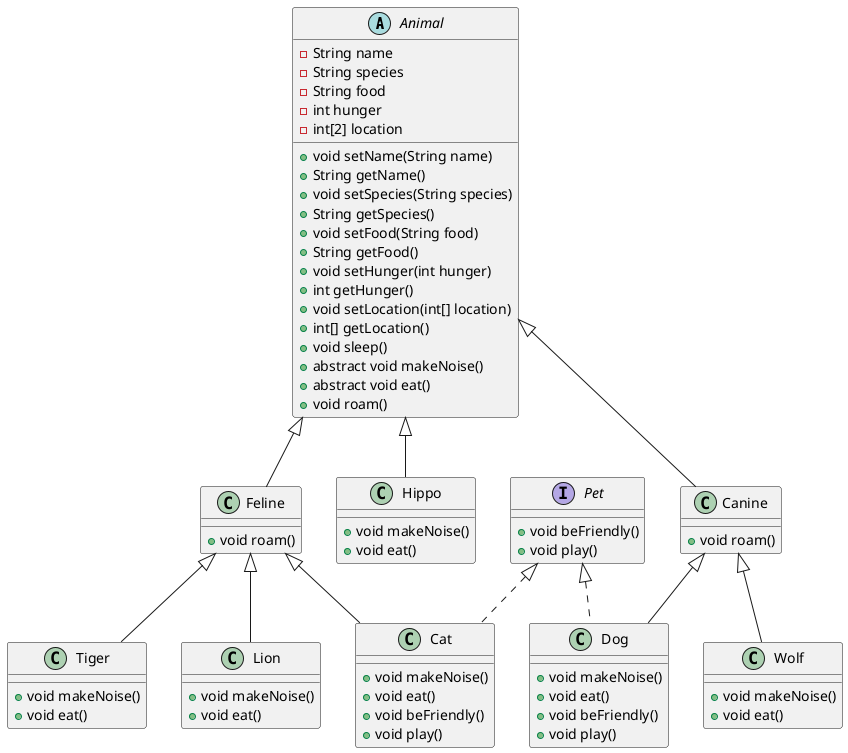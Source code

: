 @startuml
abstract class Animal {
    - String name
    - String species
    - String food
    - int hunger
    - int[2] location

    + void setName(String name)
    + String getName()
    + void setSpecies(String species)
    + String getSpecies()
    + void setFood(String food)
    + String getFood()
    + void setHunger(int hunger)
    + int getHunger()
    + void setLocation(int[] location)
    + int[] getLocation()
    + void sleep()
    + abstract void makeNoise()
    + abstract void eat()
    + void roam()
}

class Canine extends Animal {
    + void roam()
}

class Feline extends Animal {
    + void roam()
}

class Hippo extends Animal {
    + void makeNoise()
    + void eat()
}

class Lion extends Feline {
    + void makeNoise()
    + void eat()
}

class Tiger extends Feline {
    + void makeNoise()
    + void eat()
}

class Wolf extends Canine {
    + void makeNoise()
    + void eat()
}

interface Pet {
    + void beFriendly()
    + void play()
}

class Cat extends Feline implements Pet {
    + void makeNoise()
    + void eat()
    + void beFriendly()
    + void play()
}

class Dog extends Canine implements Pet {
    + void makeNoise()
    + void eat()
    + void beFriendly()
    + void play()
}
@enduml
